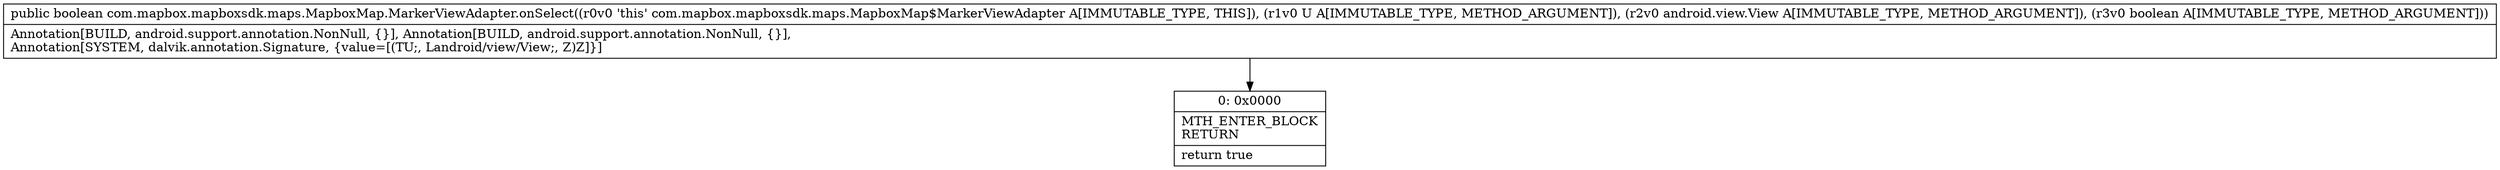 digraph "CFG forcom.mapbox.mapboxsdk.maps.MapboxMap.MarkerViewAdapter.onSelect(Lcom\/mapbox\/mapboxsdk\/annotations\/MarkerView;Landroid\/view\/View;Z)Z" {
Node_0 [shape=record,label="{0\:\ 0x0000|MTH_ENTER_BLOCK\lRETURN\l|return true\l}"];
MethodNode[shape=record,label="{public boolean com.mapbox.mapboxsdk.maps.MapboxMap.MarkerViewAdapter.onSelect((r0v0 'this' com.mapbox.mapboxsdk.maps.MapboxMap$MarkerViewAdapter A[IMMUTABLE_TYPE, THIS]), (r1v0 U A[IMMUTABLE_TYPE, METHOD_ARGUMENT]), (r2v0 android.view.View A[IMMUTABLE_TYPE, METHOD_ARGUMENT]), (r3v0 boolean A[IMMUTABLE_TYPE, METHOD_ARGUMENT]))  | Annotation[BUILD, android.support.annotation.NonNull, \{\}], Annotation[BUILD, android.support.annotation.NonNull, \{\}], \lAnnotation[SYSTEM, dalvik.annotation.Signature, \{value=[(TU;, Landroid\/view\/View;, Z)Z]\}]\l}"];
MethodNode -> Node_0;
}

